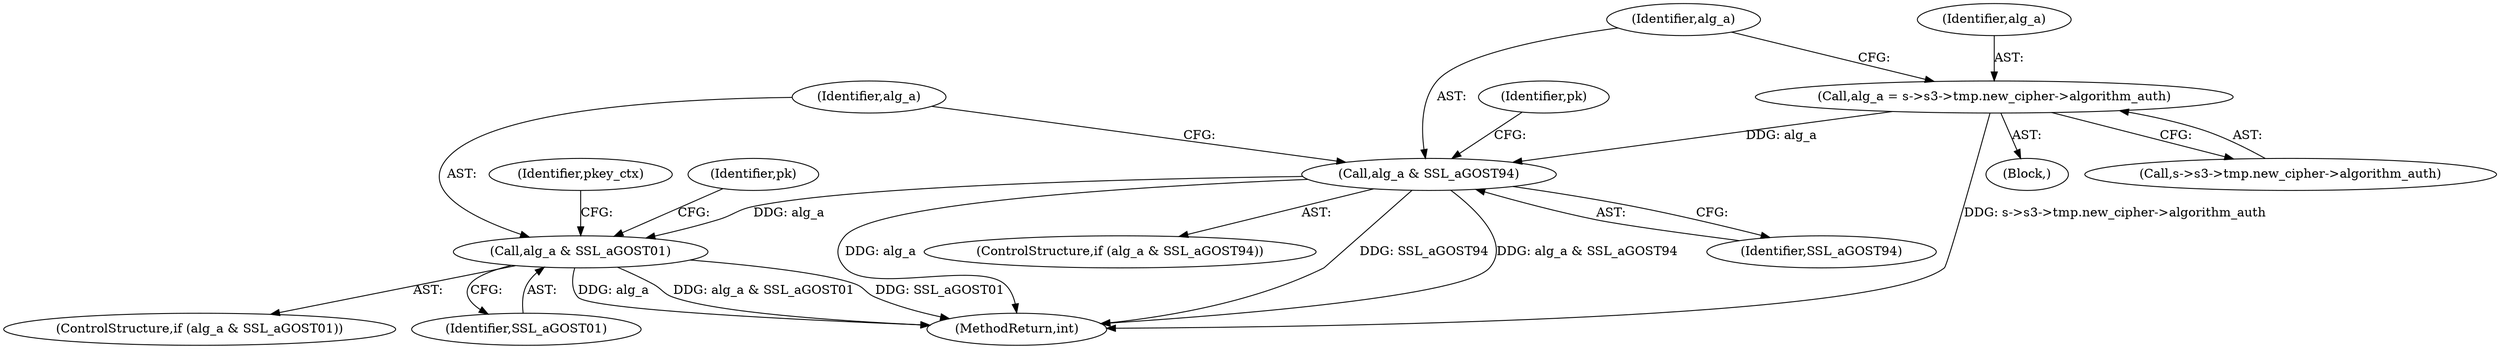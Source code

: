 digraph "0_openssl_3c66a669dfc7b3792f7af0758ea26fe8502ce70c@pointer" {
"1001961" [label="(Call,alg_a = s->s3->tmp.new_cipher->algorithm_auth)"];
"1001973" [label="(Call,alg_a & SSL_aGOST94)"];
"1001989" [label="(Call,alg_a & SSL_aGOST01)"];
"1001963" [label="(Call,s->s3->tmp.new_cipher->algorithm_auth)"];
"1002004" [label="(Identifier,pkey_ctx)"];
"1001962" [label="(Identifier,alg_a)"];
"1001988" [label="(ControlStructure,if (alg_a & SSL_aGOST01))"];
"1001991" [label="(Identifier,SSL_aGOST01)"];
"1001961" [label="(Call,alg_a = s->s3->tmp.new_cipher->algorithm_auth)"];
"1001973" [label="(Call,alg_a & SSL_aGOST94)"];
"1002163" [label="(MethodReturn,int)"];
"1001936" [label="(Block,)"];
"1001975" [label="(Identifier,SSL_aGOST94)"];
"1001989" [label="(Call,alg_a & SSL_aGOST01)"];
"1001990" [label="(Identifier,alg_a)"];
"1001993" [label="(Identifier,pk)"];
"1001977" [label="(Identifier,pk)"];
"1001974" [label="(Identifier,alg_a)"];
"1001972" [label="(ControlStructure,if (alg_a & SSL_aGOST94))"];
"1001961" -> "1001936"  [label="AST: "];
"1001961" -> "1001963"  [label="CFG: "];
"1001962" -> "1001961"  [label="AST: "];
"1001963" -> "1001961"  [label="AST: "];
"1001974" -> "1001961"  [label="CFG: "];
"1001961" -> "1002163"  [label="DDG: s->s3->tmp.new_cipher->algorithm_auth"];
"1001961" -> "1001973"  [label="DDG: alg_a"];
"1001973" -> "1001972"  [label="AST: "];
"1001973" -> "1001975"  [label="CFG: "];
"1001974" -> "1001973"  [label="AST: "];
"1001975" -> "1001973"  [label="AST: "];
"1001977" -> "1001973"  [label="CFG: "];
"1001990" -> "1001973"  [label="CFG: "];
"1001973" -> "1002163"  [label="DDG: alg_a"];
"1001973" -> "1002163"  [label="DDG: SSL_aGOST94"];
"1001973" -> "1002163"  [label="DDG: alg_a & SSL_aGOST94"];
"1001973" -> "1001989"  [label="DDG: alg_a"];
"1001989" -> "1001988"  [label="AST: "];
"1001989" -> "1001991"  [label="CFG: "];
"1001990" -> "1001989"  [label="AST: "];
"1001991" -> "1001989"  [label="AST: "];
"1001993" -> "1001989"  [label="CFG: "];
"1002004" -> "1001989"  [label="CFG: "];
"1001989" -> "1002163"  [label="DDG: alg_a & SSL_aGOST01"];
"1001989" -> "1002163"  [label="DDG: SSL_aGOST01"];
"1001989" -> "1002163"  [label="DDG: alg_a"];
}
